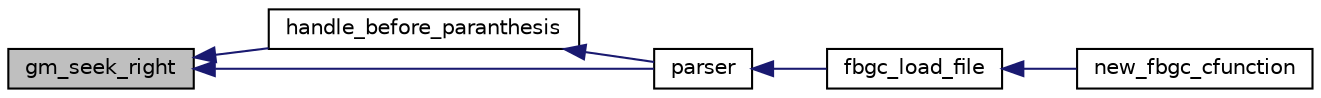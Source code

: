 digraph "gm_seek_right"
{
  edge [fontname="Helvetica",fontsize="10",labelfontname="Helvetica",labelfontsize="10"];
  node [fontname="Helvetica",fontsize="10",shape=record];
  rankdir="LR";
  Node6 [label="gm_seek_right",height=0.2,width=0.4,color="black", fillcolor="grey75", style="filled", fontcolor="black"];
  Node6 -> Node7 [dir="back",color="midnightblue",fontsize="10",style="solid",fontname="Helvetica"];
  Node7 [label="handle_before_paranthesis",height=0.2,width=0.4,color="black", fillcolor="white", style="filled",URL="$parser_8c.html#a3a71ebc5f95c66fcfd21265d1b7af044"];
  Node7 -> Node8 [dir="back",color="midnightblue",fontsize="10",style="solid",fontname="Helvetica"];
  Node8 [label="parser",height=0.2,width=0.4,color="black", fillcolor="white", style="filled",URL="$parser_8h.html#a9128876c7bafe4207a35d10f2c7f12a8"];
  Node8 -> Node9 [dir="back",color="midnightblue",fontsize="10",style="solid",fontname="Helvetica"];
  Node9 [label="fbgc_load_file",height=0.2,width=0.4,color="black", fillcolor="white", style="filled",URL="$fbgc_8h.html#a2aeeff0403205e54bd0dd187e4337b4a"];
  Node9 -> Node10 [dir="back",color="midnightblue",fontsize="10",style="solid",fontname="Helvetica"];
  Node10 [label="new_fbgc_cfunction",height=0.2,width=0.4,color="black", fillcolor="white", style="filled",URL="$fbgc__stl_8c.html#a23883ffe16d0cfdc1f70f3c31b650d2c"];
  Node6 -> Node8 [dir="back",color="midnightblue",fontsize="10",style="solid",fontname="Helvetica"];
}
